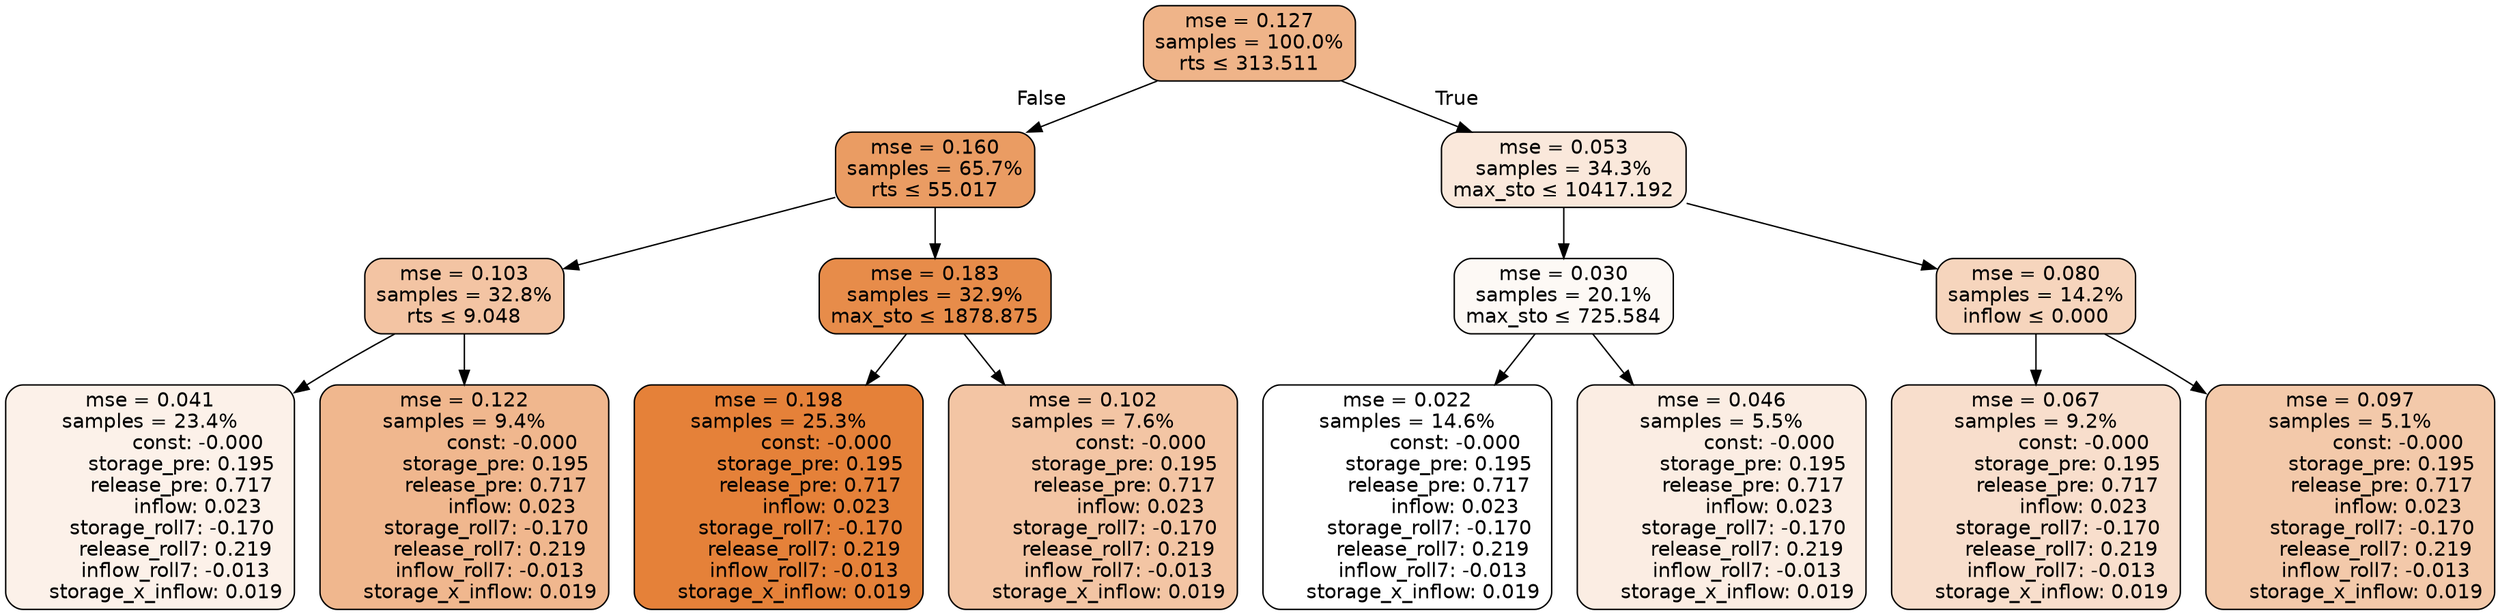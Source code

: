 digraph tree {
node [shape=rectangle, style="filled, rounded", color="black", fontname=helvetica] ;
edge [fontname=helvetica] ;
	"0" [label="mse = 0.127
samples = 100.0%
rts &le; 313.511", fillcolor="#efb489"]
	"1" [label="mse = 0.160
samples = 65.7%
rts &le; 55.017", fillcolor="#ea9c63"]
	"2" [label="mse = 0.103
samples = 32.8%
rts &le; 9.048", fillcolor="#f3c4a3"]
	"3" [label="mse = 0.041
samples = 23.4%
               const: -0.000
          storage_pre: 0.195
          release_pre: 0.717
               inflow: 0.023
       storage_roll7: -0.170
        release_roll7: 0.219
        inflow_roll7: -0.013
     storage_x_inflow: 0.019", fillcolor="#fcf1e9"]
	"4" [label="mse = 0.122
samples = 9.4%
               const: -0.000
          storage_pre: 0.195
          release_pre: 0.717
               inflow: 0.023
       storage_roll7: -0.170
        release_roll7: 0.219
        inflow_roll7: -0.013
     storage_x_inflow: 0.019", fillcolor="#f0b78e"]
	"5" [label="mse = 0.183
samples = 32.9%
max_sto &le; 1878.875", fillcolor="#e78c4a"]
	"6" [label="mse = 0.198
samples = 25.3%
               const: -0.000
          storage_pre: 0.195
          release_pre: 0.717
               inflow: 0.023
       storage_roll7: -0.170
        release_roll7: 0.219
        inflow_roll7: -0.013
     storage_x_inflow: 0.019", fillcolor="#e58139"]
	"7" [label="mse = 0.102
samples = 7.6%
               const: -0.000
          storage_pre: 0.195
          release_pre: 0.717
               inflow: 0.023
       storage_roll7: -0.170
        release_roll7: 0.219
        inflow_roll7: -0.013
     storage_x_inflow: 0.019", fillcolor="#f3c5a4"]
	"8" [label="mse = 0.053
samples = 34.3%
max_sto &le; 10417.192", fillcolor="#fae8db"]
	"9" [label="mse = 0.030
samples = 20.1%
max_sto &le; 725.584", fillcolor="#fdf9f5"]
	"10" [label="mse = 0.022
samples = 14.6%
               const: -0.000
          storage_pre: 0.195
          release_pre: 0.717
               inflow: 0.023
       storage_roll7: -0.170
        release_roll7: 0.219
        inflow_roll7: -0.013
     storage_x_inflow: 0.019", fillcolor="#ffffff"]
	"11" [label="mse = 0.046
samples = 5.5%
               const: -0.000
          storage_pre: 0.195
          release_pre: 0.717
               inflow: 0.023
       storage_roll7: -0.170
        release_roll7: 0.219
        inflow_roll7: -0.013
     storage_x_inflow: 0.019", fillcolor="#fbede3"]
	"12" [label="mse = 0.080
samples = 14.2%
inflow &le; 0.000", fillcolor="#f6d5bd"]
	"13" [label="mse = 0.067
samples = 9.2%
               const: -0.000
          storage_pre: 0.195
          release_pre: 0.717
               inflow: 0.023
       storage_roll7: -0.170
        release_roll7: 0.219
        inflow_roll7: -0.013
     storage_x_inflow: 0.019", fillcolor="#f8decc"]
	"14" [label="mse = 0.097
samples = 5.1%
               const: -0.000
          storage_pre: 0.195
          release_pre: 0.717
               inflow: 0.023
       storage_roll7: -0.170
        release_roll7: 0.219
        inflow_roll7: -0.013
     storage_x_inflow: 0.019", fillcolor="#f3c9aa"]

	"0" -> "1" [labeldistance=2.5, labelangle=45, headlabel="False"]
	"1" -> "2"
	"2" -> "3"
	"2" -> "4"
	"1" -> "5"
	"5" -> "6"
	"5" -> "7"
	"0" -> "8" [labeldistance=2.5, labelangle=-45, headlabel="True"]
	"8" -> "9"
	"9" -> "10"
	"9" -> "11"
	"8" -> "12"
	"12" -> "13"
	"12" -> "14"
}